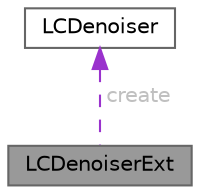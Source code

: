 digraph "LCDenoiserExt"
{
 // LATEX_PDF_SIZE
  bgcolor="transparent";
  edge [fontname=Helvetica,fontsize=10,labelfontname=Helvetica,labelfontsize=10];
  node [fontname=Helvetica,fontsize=10,shape=box,height=0.2,width=0.4];
  Node1 [id="Node000001",label="LCDenoiserExt",height=0.2,width=0.4,color="gray40", fillcolor="grey60", style="filled", fontcolor="black",tooltip=" "];
  Node2 -> Node1 [id="edge2_Node000001_Node000002",dir="back",color="darkorchid3",style="dashed",tooltip=" ",label=" create",fontcolor="grey" ];
  Node2 [id="Node000002",label="LCDenoiser",height=0.2,width=0.4,color="gray40", fillcolor="white", style="filled",URL="$struct_l_c_denoiser.html",tooltip=" "];
}
